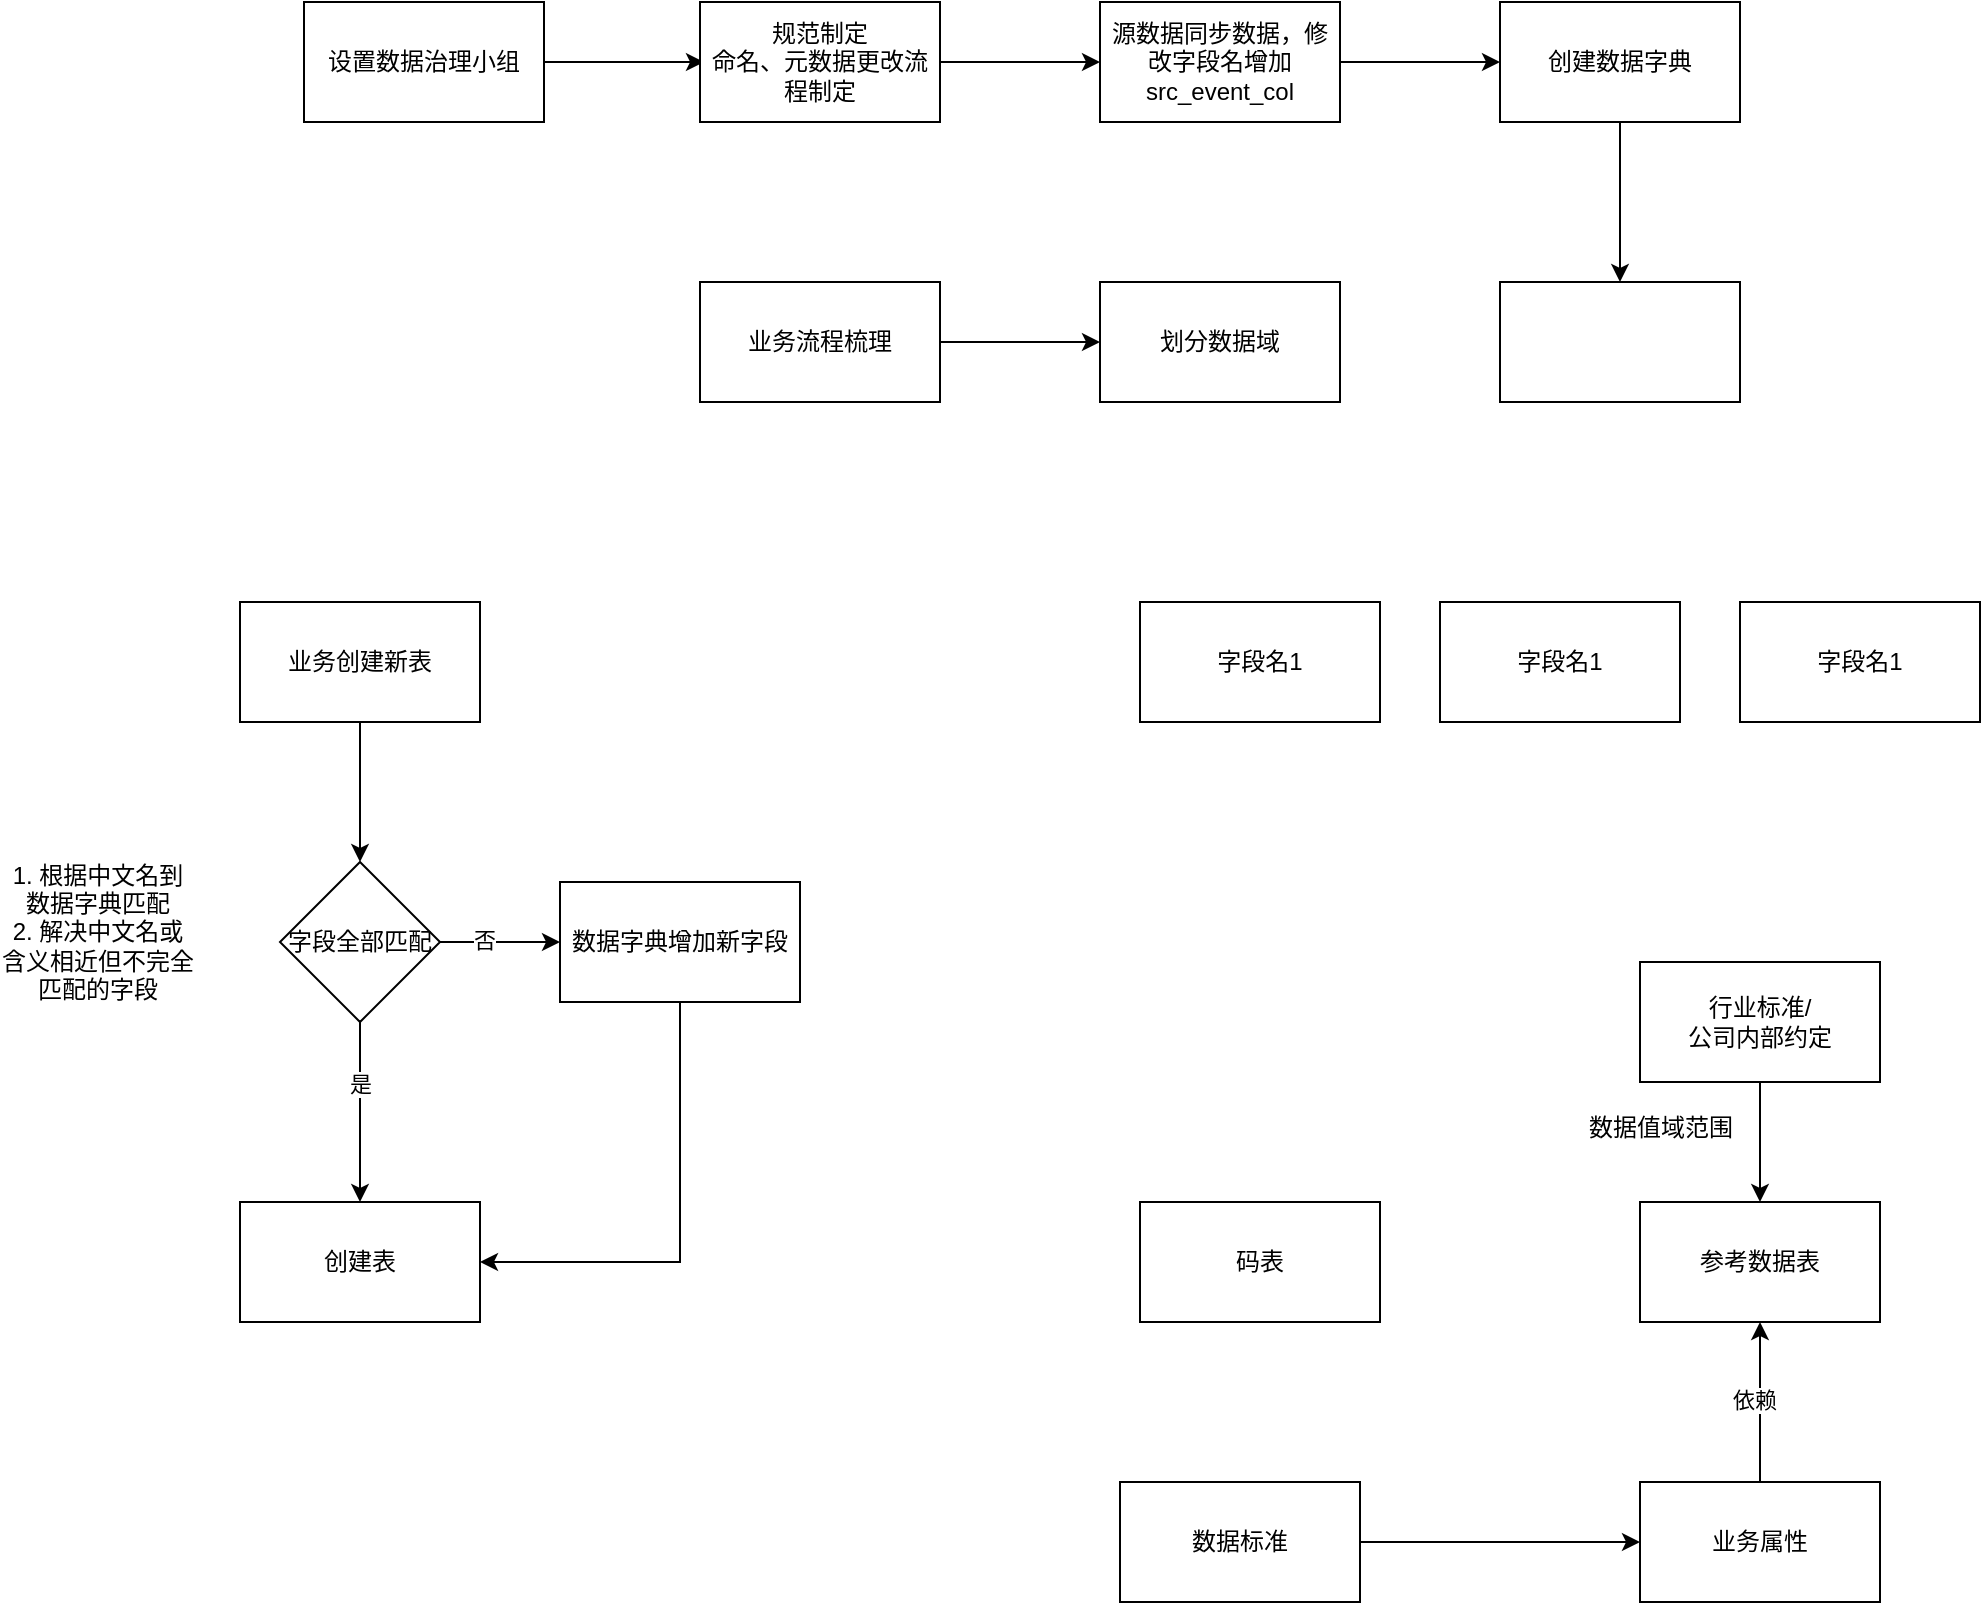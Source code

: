 <mxfile version="26.2.13">
  <diagram name="第 1 页" id="LGpQkXFBZSje_pIKsd2-">
    <mxGraphModel dx="1428" dy="966" grid="1" gridSize="10" guides="1" tooltips="1" connect="1" arrows="1" fold="1" page="1" pageScale="1" pageWidth="827" pageHeight="1169" math="0" shadow="0">
      <root>
        <mxCell id="0" />
        <mxCell id="1" parent="0" />
        <mxCell id="bRvlbwCG5lMqFlWXwj0g-3" value="" style="edgeStyle=orthogonalEdgeStyle;rounded=0;orthogonalLoop=1;jettySize=auto;html=1;" parent="1" edge="1">
          <mxGeometry relative="1" as="geometry">
            <mxPoint x="322" y="130" as="sourcePoint" />
            <mxPoint x="402" y="130" as="targetPoint" />
          </mxGeometry>
        </mxCell>
        <mxCell id="f3XSsmB6Q6Wn5nWm3caa-1" value="&lt;p&gt;设置数据治理小组&lt;/p&gt;" style="rounded=0;whiteSpace=wrap;html=1;align=center;" parent="1" vertex="1">
          <mxGeometry x="202" y="100" width="120" height="60" as="geometry" />
        </mxCell>
        <mxCell id="bRvlbwCG5lMqFlWXwj0g-5" value="" style="edgeStyle=orthogonalEdgeStyle;rounded=0;orthogonalLoop=1;jettySize=auto;html=1;" parent="1" source="bRvlbwCG5lMqFlWXwj0g-2" target="bRvlbwCG5lMqFlWXwj0g-4" edge="1">
          <mxGeometry relative="1" as="geometry" />
        </mxCell>
        <mxCell id="bRvlbwCG5lMqFlWXwj0g-2" value="规范制定&lt;div&gt;命名、元数据更改流程制定&lt;/div&gt;" style="rounded=0;whiteSpace=wrap;html=1;" parent="1" vertex="1">
          <mxGeometry x="400" y="100" width="120" height="60" as="geometry" />
        </mxCell>
        <mxCell id="bRvlbwCG5lMqFlWXwj0g-7" value="" style="edgeStyle=orthogonalEdgeStyle;rounded=0;orthogonalLoop=1;jettySize=auto;html=1;" parent="1" source="bRvlbwCG5lMqFlWXwj0g-4" target="bRvlbwCG5lMqFlWXwj0g-6" edge="1">
          <mxGeometry relative="1" as="geometry" />
        </mxCell>
        <mxCell id="bRvlbwCG5lMqFlWXwj0g-4" value="源数据同步数据，修改字段名增加src_event_col" style="whiteSpace=wrap;html=1;rounded=0;" parent="1" vertex="1">
          <mxGeometry x="600" y="100" width="120" height="60" as="geometry" />
        </mxCell>
        <mxCell id="bRvlbwCG5lMqFlWXwj0g-9" value="" style="edgeStyle=orthogonalEdgeStyle;rounded=0;orthogonalLoop=1;jettySize=auto;html=1;" parent="1" source="bRvlbwCG5lMqFlWXwj0g-6" target="bRvlbwCG5lMqFlWXwj0g-8" edge="1">
          <mxGeometry relative="1" as="geometry" />
        </mxCell>
        <mxCell id="bRvlbwCG5lMqFlWXwj0g-6" value="创建数据字典" style="whiteSpace=wrap;html=1;rounded=0;" parent="1" vertex="1">
          <mxGeometry x="800" y="100" width="120" height="60" as="geometry" />
        </mxCell>
        <mxCell id="bRvlbwCG5lMqFlWXwj0g-8" value="" style="whiteSpace=wrap;html=1;rounded=0;" parent="1" vertex="1">
          <mxGeometry x="800" y="240" width="120" height="60" as="geometry" />
        </mxCell>
        <mxCell id="bRvlbwCG5lMqFlWXwj0g-12" value="" style="edgeStyle=orthogonalEdgeStyle;rounded=0;orthogonalLoop=1;jettySize=auto;html=1;" parent="1" source="bRvlbwCG5lMqFlWXwj0g-10" target="bRvlbwCG5lMqFlWXwj0g-11" edge="1">
          <mxGeometry relative="1" as="geometry" />
        </mxCell>
        <mxCell id="bRvlbwCG5lMqFlWXwj0g-10" value="业务流程梳理" style="rounded=0;whiteSpace=wrap;html=1;" parent="1" vertex="1">
          <mxGeometry x="400" y="240" width="120" height="60" as="geometry" />
        </mxCell>
        <mxCell id="bRvlbwCG5lMqFlWXwj0g-11" value="划分数据域" style="whiteSpace=wrap;html=1;rounded=0;" parent="1" vertex="1">
          <mxGeometry x="600" y="240" width="120" height="60" as="geometry" />
        </mxCell>
        <mxCell id="bRvlbwCG5lMqFlWXwj0g-19" value="" style="edgeStyle=orthogonalEdgeStyle;rounded=0;orthogonalLoop=1;jettySize=auto;html=1;" parent="1" source="bRvlbwCG5lMqFlWXwj0g-13" target="bRvlbwCG5lMqFlWXwj0g-18" edge="1">
          <mxGeometry relative="1" as="geometry" />
        </mxCell>
        <mxCell id="bRvlbwCG5lMqFlWXwj0g-13" value="业务创建新表" style="rounded=0;whiteSpace=wrap;html=1;" parent="1" vertex="1">
          <mxGeometry x="170" y="400" width="120" height="60" as="geometry" />
        </mxCell>
        <mxCell id="bRvlbwCG5lMqFlWXwj0g-16" value="1. 根据中文名到数据字典匹配&lt;div&gt;2. 解决中文名或含义相近但不完全匹配的字段&lt;/div&gt;" style="text;html=1;align=center;verticalAlign=middle;whiteSpace=wrap;rounded=0;" parent="1" vertex="1">
          <mxGeometry x="50" y="550" width="98" height="30" as="geometry" />
        </mxCell>
        <mxCell id="bRvlbwCG5lMqFlWXwj0g-21" value="" style="edgeStyle=orthogonalEdgeStyle;rounded=0;orthogonalLoop=1;jettySize=auto;html=1;" parent="1" source="bRvlbwCG5lMqFlWXwj0g-18" target="bRvlbwCG5lMqFlWXwj0g-20" edge="1">
          <mxGeometry relative="1" as="geometry" />
        </mxCell>
        <mxCell id="bRvlbwCG5lMqFlWXwj0g-25" value="是" style="edgeLabel;html=1;align=center;verticalAlign=middle;resizable=0;points=[];" parent="bRvlbwCG5lMqFlWXwj0g-21" vertex="1" connectable="0">
          <mxGeometry x="-0.311" relative="1" as="geometry">
            <mxPoint as="offset" />
          </mxGeometry>
        </mxCell>
        <mxCell id="bRvlbwCG5lMqFlWXwj0g-23" value="" style="edgeStyle=orthogonalEdgeStyle;rounded=0;orthogonalLoop=1;jettySize=auto;html=1;" parent="1" source="bRvlbwCG5lMqFlWXwj0g-18" target="bRvlbwCG5lMqFlWXwj0g-22" edge="1">
          <mxGeometry relative="1" as="geometry" />
        </mxCell>
        <mxCell id="bRvlbwCG5lMqFlWXwj0g-26" value="否" style="edgeLabel;html=1;align=center;verticalAlign=middle;resizable=0;points=[];" parent="bRvlbwCG5lMqFlWXwj0g-23" vertex="1" connectable="0">
          <mxGeometry x="-0.267" y="1" relative="1" as="geometry">
            <mxPoint as="offset" />
          </mxGeometry>
        </mxCell>
        <mxCell id="bRvlbwCG5lMqFlWXwj0g-18" value="字段全部匹配" style="rhombus;whiteSpace=wrap;html=1;rounded=0;" parent="1" vertex="1">
          <mxGeometry x="190" y="530" width="80" height="80" as="geometry" />
        </mxCell>
        <mxCell id="bRvlbwCG5lMqFlWXwj0g-20" value="创建表" style="whiteSpace=wrap;html=1;rounded=0;" parent="1" vertex="1">
          <mxGeometry x="170" y="700" width="120" height="60" as="geometry" />
        </mxCell>
        <mxCell id="bRvlbwCG5lMqFlWXwj0g-24" style="edgeStyle=orthogonalEdgeStyle;rounded=0;orthogonalLoop=1;jettySize=auto;html=1;entryX=1;entryY=0.5;entryDx=0;entryDy=0;" parent="1" source="bRvlbwCG5lMqFlWXwj0g-22" target="bRvlbwCG5lMqFlWXwj0g-20" edge="1">
          <mxGeometry relative="1" as="geometry">
            <Array as="points">
              <mxPoint x="390" y="730" />
            </Array>
          </mxGeometry>
        </mxCell>
        <mxCell id="bRvlbwCG5lMqFlWXwj0g-22" value="数据字典增加新字段" style="whiteSpace=wrap;html=1;rounded=0;" parent="1" vertex="1">
          <mxGeometry x="330" y="540" width="120" height="60" as="geometry" />
        </mxCell>
        <mxCell id="GfLu2Ycbbn2NH8b7wBiE-1" value="字段名1" style="rounded=0;whiteSpace=wrap;html=1;" vertex="1" parent="1">
          <mxGeometry x="620" y="400" width="120" height="60" as="geometry" />
        </mxCell>
        <mxCell id="GfLu2Ycbbn2NH8b7wBiE-2" value="字段名1" style="rounded=0;whiteSpace=wrap;html=1;" vertex="1" parent="1">
          <mxGeometry x="770" y="400" width="120" height="60" as="geometry" />
        </mxCell>
        <mxCell id="GfLu2Ycbbn2NH8b7wBiE-3" value="字段名1" style="rounded=0;whiteSpace=wrap;html=1;" vertex="1" parent="1">
          <mxGeometry x="920" y="400" width="120" height="60" as="geometry" />
        </mxCell>
        <mxCell id="GfLu2Ycbbn2NH8b7wBiE-4" value="码表" style="whiteSpace=wrap;html=1;" vertex="1" parent="1">
          <mxGeometry x="620" y="700" width="120" height="60" as="geometry" />
        </mxCell>
        <mxCell id="GfLu2Ycbbn2NH8b7wBiE-5" value="参考数据表" style="whiteSpace=wrap;html=1;" vertex="1" parent="1">
          <mxGeometry x="870" y="700" width="120" height="60" as="geometry" />
        </mxCell>
        <mxCell id="GfLu2Ycbbn2NH8b7wBiE-7" style="edgeStyle=orthogonalEdgeStyle;rounded=0;orthogonalLoop=1;jettySize=auto;html=1;entryX=0.5;entryY=0;entryDx=0;entryDy=0;" edge="1" parent="1" source="GfLu2Ycbbn2NH8b7wBiE-6" target="GfLu2Ycbbn2NH8b7wBiE-5">
          <mxGeometry relative="1" as="geometry" />
        </mxCell>
        <mxCell id="GfLu2Ycbbn2NH8b7wBiE-6" value="行业标准/&lt;div&gt;公司内部约定&lt;/div&gt;" style="whiteSpace=wrap;html=1;" vertex="1" parent="1">
          <mxGeometry x="870" y="580" width="120" height="60" as="geometry" />
        </mxCell>
        <mxCell id="GfLu2Ycbbn2NH8b7wBiE-8" value="数据值域范围" style="text;html=1;align=center;verticalAlign=middle;resizable=0;points=[];autosize=1;strokeColor=none;fillColor=none;" vertex="1" parent="1">
          <mxGeometry x="830" y="648" width="100" height="30" as="geometry" />
        </mxCell>
        <mxCell id="GfLu2Ycbbn2NH8b7wBiE-11" value="" style="edgeStyle=orthogonalEdgeStyle;rounded=0;orthogonalLoop=1;jettySize=auto;html=1;" edge="1" parent="1" source="GfLu2Ycbbn2NH8b7wBiE-9" target="GfLu2Ycbbn2NH8b7wBiE-10">
          <mxGeometry relative="1" as="geometry" />
        </mxCell>
        <mxCell id="GfLu2Ycbbn2NH8b7wBiE-9" value="数据标准" style="whiteSpace=wrap;html=1;" vertex="1" parent="1">
          <mxGeometry x="610" y="840" width="120" height="60" as="geometry" />
        </mxCell>
        <mxCell id="GfLu2Ycbbn2NH8b7wBiE-12" style="edgeStyle=orthogonalEdgeStyle;rounded=0;orthogonalLoop=1;jettySize=auto;html=1;entryX=0.5;entryY=1;entryDx=0;entryDy=0;" edge="1" parent="1" source="GfLu2Ycbbn2NH8b7wBiE-10" target="GfLu2Ycbbn2NH8b7wBiE-5">
          <mxGeometry relative="1" as="geometry" />
        </mxCell>
        <mxCell id="GfLu2Ycbbn2NH8b7wBiE-13" value="依赖" style="edgeLabel;html=1;align=center;verticalAlign=middle;resizable=0;points=[];" vertex="1" connectable="0" parent="GfLu2Ycbbn2NH8b7wBiE-12">
          <mxGeometry x="0.025" y="3" relative="1" as="geometry">
            <mxPoint as="offset" />
          </mxGeometry>
        </mxCell>
        <mxCell id="GfLu2Ycbbn2NH8b7wBiE-10" value="业务属性" style="whiteSpace=wrap;html=1;" vertex="1" parent="1">
          <mxGeometry x="870" y="840" width="120" height="60" as="geometry" />
        </mxCell>
      </root>
    </mxGraphModel>
  </diagram>
</mxfile>
